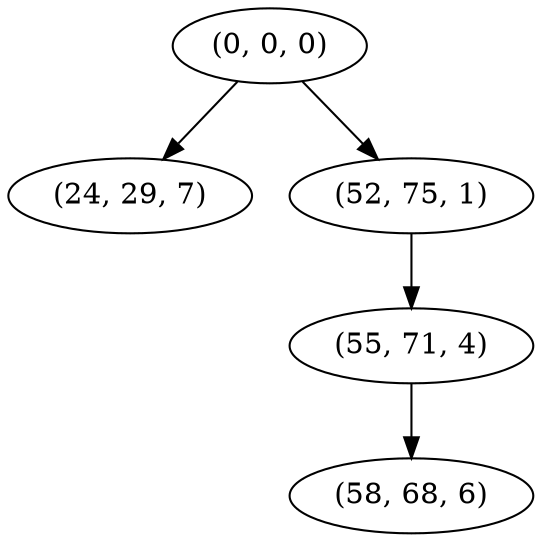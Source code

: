 digraph tree {
    "(0, 0, 0)";
    "(24, 29, 7)";
    "(52, 75, 1)";
    "(55, 71, 4)";
    "(58, 68, 6)";
    "(0, 0, 0)" -> "(24, 29, 7)";
    "(0, 0, 0)" -> "(52, 75, 1)";
    "(52, 75, 1)" -> "(55, 71, 4)";
    "(55, 71, 4)" -> "(58, 68, 6)";
}
